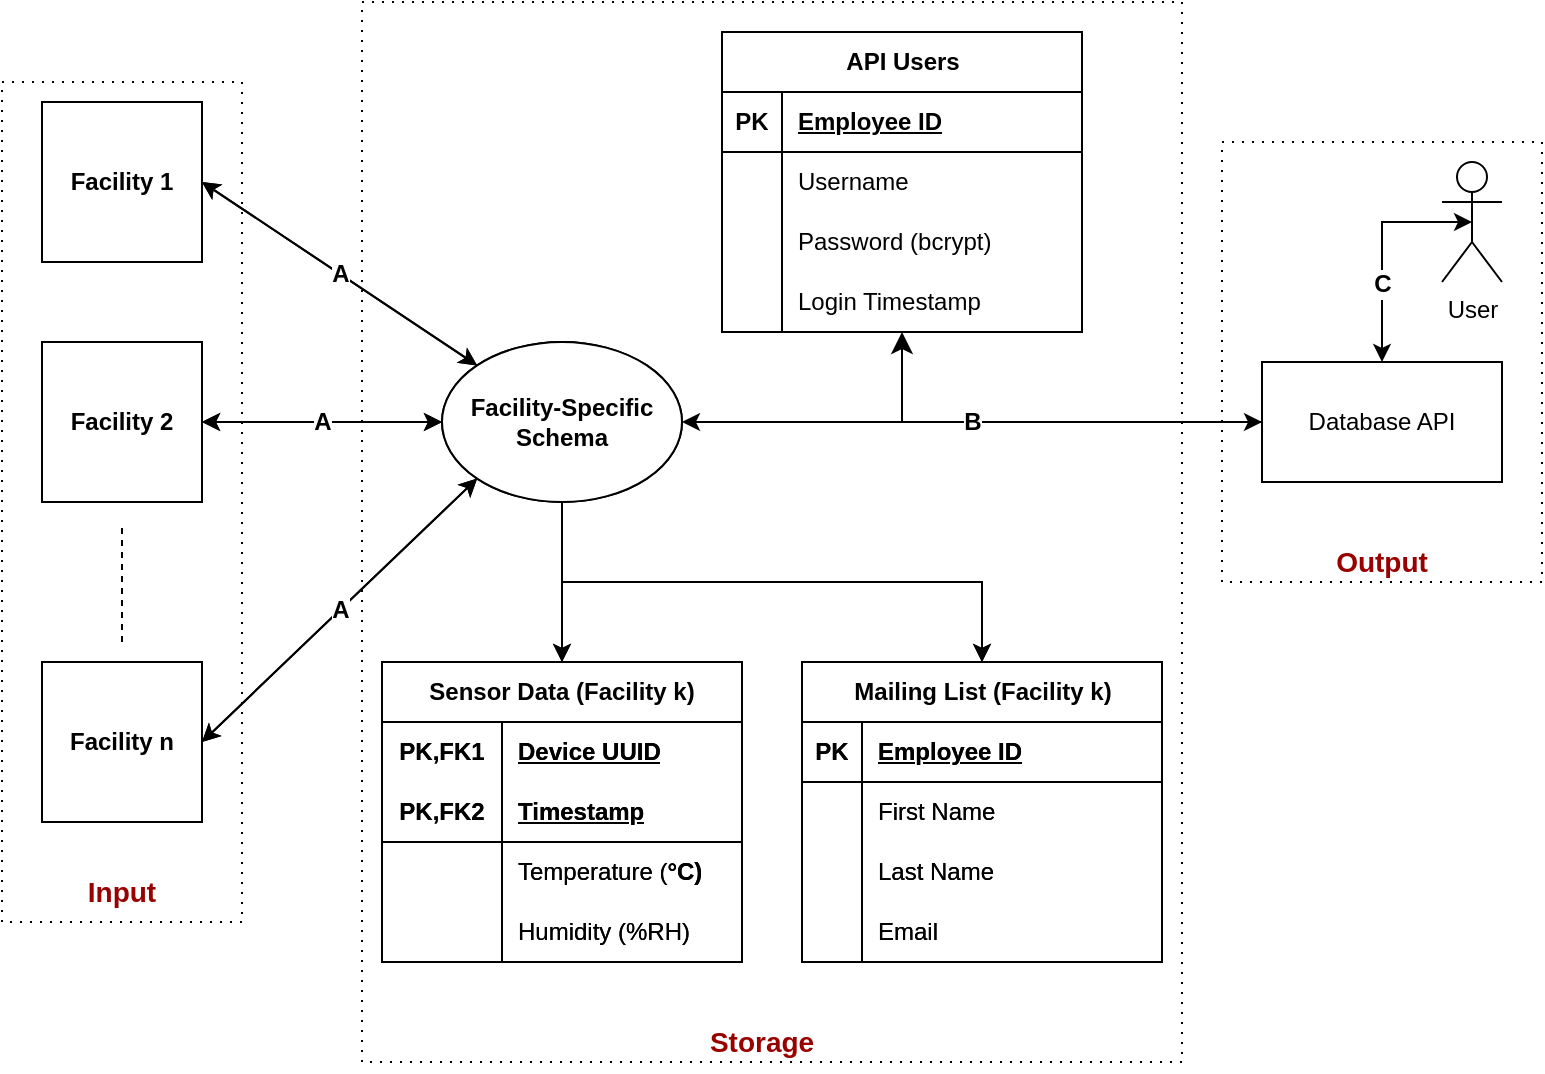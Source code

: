 <mxfile version="24.7.8">
  <diagram name="Page-1" id="MAllqAfLBLea2LckqZOi">
    <mxGraphModel dx="1434" dy="844" grid="1" gridSize="10" guides="1" tooltips="1" connect="1" arrows="1" fold="1" page="1" pageScale="1" pageWidth="850" pageHeight="1100" math="0" shadow="0">
      <root>
        <mxCell id="0" />
        <mxCell id="1" parent="0" />
        <mxCell id="USOqtzKKuF3D1rq9zsue-1" value="&lt;b&gt;Facility 1&lt;/b&gt;" style="whiteSpace=wrap;html=1;aspect=fixed;" parent="1" vertex="1">
          <mxGeometry x="60" y="367" width="80" height="80" as="geometry" />
        </mxCell>
        <mxCell id="USOqtzKKuF3D1rq9zsue-2" value="&lt;b&gt;Facility 2&lt;/b&gt;" style="whiteSpace=wrap;html=1;aspect=fixed;" parent="1" vertex="1">
          <mxGeometry x="60" y="487" width="80" height="80" as="geometry" />
        </mxCell>
        <mxCell id="USOqtzKKuF3D1rq9zsue-3" value="&lt;b&gt;Facility n&lt;/b&gt;" style="whiteSpace=wrap;html=1;aspect=fixed;" parent="1" vertex="1">
          <mxGeometry x="60" y="647" width="80" height="80" as="geometry" />
        </mxCell>
        <mxCell id="USOqtzKKuF3D1rq9zsue-4" value="" style="endArrow=none;dashed=1;html=1;rounded=0;" parent="1" edge="1">
          <mxGeometry width="50" height="50" relative="1" as="geometry">
            <mxPoint x="100" y="637" as="sourcePoint" />
            <mxPoint x="100" y="577" as="targetPoint" />
          </mxGeometry>
        </mxCell>
        <mxCell id="USOqtzKKuF3D1rq9zsue-7" value="" style="endArrow=classic;startArrow=classic;html=1;rounded=0;exitX=1;exitY=0.5;exitDx=0;exitDy=0;entryX=0;entryY=0;entryDx=0;entryDy=0;" parent="1" source="USOqtzKKuF3D1rq9zsue-1" target="DZDcu8IK0QnFib0tSjm--41" edge="1">
          <mxGeometry width="50" height="50" relative="1" as="geometry">
            <mxPoint x="380" y="627" as="sourcePoint" />
            <mxPoint x="250" y="457" as="targetPoint" />
          </mxGeometry>
        </mxCell>
        <mxCell id="USOqtzKKuF3D1rq9zsue-8" value="" style="endArrow=classic;startArrow=classic;html=1;rounded=0;exitX=1;exitY=0.5;exitDx=0;exitDy=0;entryX=0;entryY=0.5;entryDx=0;entryDy=0;" parent="1" source="USOqtzKKuF3D1rq9zsue-2" target="DZDcu8IK0QnFib0tSjm--41" edge="1">
          <mxGeometry width="50" height="50" relative="1" as="geometry">
            <mxPoint x="380" y="627" as="sourcePoint" />
            <mxPoint x="260" y="527" as="targetPoint" />
          </mxGeometry>
        </mxCell>
        <mxCell id="USOqtzKKuF3D1rq9zsue-9" value="" style="endArrow=classic;startArrow=classic;html=1;rounded=0;exitX=1;exitY=0.5;exitDx=0;exitDy=0;entryX=0;entryY=1;entryDx=0;entryDy=0;" parent="1" source="USOqtzKKuF3D1rq9zsue-3" target="DZDcu8IK0QnFib0tSjm--41" edge="1">
          <mxGeometry width="50" height="50" relative="1" as="geometry">
            <mxPoint x="380" y="627" as="sourcePoint" />
            <mxPoint x="357.574" y="555.284" as="targetPoint" />
          </mxGeometry>
        </mxCell>
        <mxCell id="DZDcu8IK0QnFib0tSjm--1" value="Sensor Data (Facility k)" style="shape=table;startSize=30;container=1;collapsible=1;childLayout=tableLayout;fixedRows=1;rowLines=0;fontStyle=1;align=center;resizeLast=1;html=1;whiteSpace=wrap;" parent="1" vertex="1">
          <mxGeometry x="230" y="647" width="180" height="150" as="geometry" />
        </mxCell>
        <mxCell id="DZDcu8IK0QnFib0tSjm--2" value="" style="shape=tableRow;horizontal=0;startSize=0;swimlaneHead=0;swimlaneBody=0;fillColor=none;collapsible=0;dropTarget=0;points=[[0,0.5],[1,0.5]];portConstraint=eastwest;top=0;left=0;right=0;bottom=0;html=1;" parent="DZDcu8IK0QnFib0tSjm--1" vertex="1">
          <mxGeometry y="30" width="180" height="30" as="geometry" />
        </mxCell>
        <mxCell id="DZDcu8IK0QnFib0tSjm--3" value="PK,FK1" style="shape=partialRectangle;connectable=0;fillColor=none;top=0;left=0;bottom=0;right=0;fontStyle=1;overflow=hidden;html=1;whiteSpace=wrap;" parent="DZDcu8IK0QnFib0tSjm--2" vertex="1">
          <mxGeometry width="60" height="30" as="geometry">
            <mxRectangle width="60" height="30" as="alternateBounds" />
          </mxGeometry>
        </mxCell>
        <mxCell id="DZDcu8IK0QnFib0tSjm--4" value="Device UUID" style="shape=partialRectangle;connectable=0;fillColor=none;top=0;left=0;bottom=0;right=0;align=left;spacingLeft=6;fontStyle=5;overflow=hidden;html=1;whiteSpace=wrap;" parent="DZDcu8IK0QnFib0tSjm--2" vertex="1">
          <mxGeometry x="60" width="120" height="30" as="geometry">
            <mxRectangle width="120" height="30" as="alternateBounds" />
          </mxGeometry>
        </mxCell>
        <mxCell id="DZDcu8IK0QnFib0tSjm--5" value="" style="shape=tableRow;horizontal=0;startSize=0;swimlaneHead=0;swimlaneBody=0;fillColor=none;collapsible=0;dropTarget=0;points=[[0,0.5],[1,0.5]];portConstraint=eastwest;top=0;left=0;right=0;bottom=1;html=1;" parent="DZDcu8IK0QnFib0tSjm--1" vertex="1">
          <mxGeometry y="60" width="180" height="30" as="geometry" />
        </mxCell>
        <mxCell id="DZDcu8IK0QnFib0tSjm--6" value="PK,FK2" style="shape=partialRectangle;connectable=0;fillColor=none;top=0;left=0;bottom=0;right=0;fontStyle=1;overflow=hidden;html=1;whiteSpace=wrap;" parent="DZDcu8IK0QnFib0tSjm--5" vertex="1">
          <mxGeometry width="60" height="30" as="geometry">
            <mxRectangle width="60" height="30" as="alternateBounds" />
          </mxGeometry>
        </mxCell>
        <mxCell id="DZDcu8IK0QnFib0tSjm--7" value="Timestamp" style="shape=partialRectangle;connectable=0;fillColor=none;top=0;left=0;bottom=0;right=0;align=left;spacingLeft=6;fontStyle=5;overflow=hidden;html=1;whiteSpace=wrap;" parent="DZDcu8IK0QnFib0tSjm--5" vertex="1">
          <mxGeometry x="60" width="120" height="30" as="geometry">
            <mxRectangle width="120" height="30" as="alternateBounds" />
          </mxGeometry>
        </mxCell>
        <mxCell id="DZDcu8IK0QnFib0tSjm--8" value="" style="shape=tableRow;horizontal=0;startSize=0;swimlaneHead=0;swimlaneBody=0;fillColor=none;collapsible=0;dropTarget=0;points=[[0,0.5],[1,0.5]];portConstraint=eastwest;top=0;left=0;right=0;bottom=0;html=1;" parent="DZDcu8IK0QnFib0tSjm--1" vertex="1">
          <mxGeometry y="90" width="180" height="30" as="geometry" />
        </mxCell>
        <mxCell id="DZDcu8IK0QnFib0tSjm--9" value="" style="shape=partialRectangle;connectable=0;fillColor=none;top=0;left=0;bottom=0;right=0;editable=1;overflow=hidden;html=1;whiteSpace=wrap;" parent="DZDcu8IK0QnFib0tSjm--8" vertex="1">
          <mxGeometry width="60" height="30" as="geometry">
            <mxRectangle width="60" height="30" as="alternateBounds" />
          </mxGeometry>
        </mxCell>
        <mxCell id="DZDcu8IK0QnFib0tSjm--10" value="Temperature (&lt;strong&gt;°C)&lt;/strong&gt;" style="shape=partialRectangle;connectable=0;fillColor=none;top=0;left=0;bottom=0;right=0;align=left;spacingLeft=6;overflow=hidden;html=1;whiteSpace=wrap;" parent="DZDcu8IK0QnFib0tSjm--8" vertex="1">
          <mxGeometry x="60" width="120" height="30" as="geometry">
            <mxRectangle width="120" height="30" as="alternateBounds" />
          </mxGeometry>
        </mxCell>
        <mxCell id="DZDcu8IK0QnFib0tSjm--11" value="" style="shape=tableRow;horizontal=0;startSize=0;swimlaneHead=0;swimlaneBody=0;fillColor=none;collapsible=0;dropTarget=0;points=[[0,0.5],[1,0.5]];portConstraint=eastwest;top=0;left=0;right=0;bottom=0;html=1;" parent="DZDcu8IK0QnFib0tSjm--1" vertex="1">
          <mxGeometry y="120" width="180" height="30" as="geometry" />
        </mxCell>
        <mxCell id="DZDcu8IK0QnFib0tSjm--12" value="" style="shape=partialRectangle;connectable=0;fillColor=none;top=0;left=0;bottom=0;right=0;editable=1;overflow=hidden;html=1;whiteSpace=wrap;" parent="DZDcu8IK0QnFib0tSjm--11" vertex="1">
          <mxGeometry width="60" height="30" as="geometry">
            <mxRectangle width="60" height="30" as="alternateBounds" />
          </mxGeometry>
        </mxCell>
        <mxCell id="DZDcu8IK0QnFib0tSjm--13" value="Humidity (%RH)" style="shape=partialRectangle;connectable=0;fillColor=none;top=0;left=0;bottom=0;right=0;align=left;spacingLeft=6;overflow=hidden;html=1;whiteSpace=wrap;" parent="DZDcu8IK0QnFib0tSjm--11" vertex="1">
          <mxGeometry x="60" width="120" height="30" as="geometry">
            <mxRectangle width="120" height="30" as="alternateBounds" />
          </mxGeometry>
        </mxCell>
        <mxCell id="DZDcu8IK0QnFib0tSjm--14" value="Mailing List (Facility k)" style="shape=table;startSize=30;container=1;collapsible=1;childLayout=tableLayout;fixedRows=1;rowLines=0;fontStyle=1;align=center;resizeLast=1;html=1;" parent="1" vertex="1">
          <mxGeometry x="440" y="647" width="180" height="150" as="geometry" />
        </mxCell>
        <mxCell id="DZDcu8IK0QnFib0tSjm--15" value="" style="shape=tableRow;horizontal=0;startSize=0;swimlaneHead=0;swimlaneBody=0;fillColor=none;collapsible=0;dropTarget=0;points=[[0,0.5],[1,0.5]];portConstraint=eastwest;top=0;left=0;right=0;bottom=1;" parent="DZDcu8IK0QnFib0tSjm--14" vertex="1">
          <mxGeometry y="30" width="180" height="30" as="geometry" />
        </mxCell>
        <mxCell id="DZDcu8IK0QnFib0tSjm--16" value="PK" style="shape=partialRectangle;connectable=0;fillColor=none;top=0;left=0;bottom=0;right=0;fontStyle=1;overflow=hidden;whiteSpace=wrap;html=1;" parent="DZDcu8IK0QnFib0tSjm--15" vertex="1">
          <mxGeometry width="30" height="30" as="geometry">
            <mxRectangle width="30" height="30" as="alternateBounds" />
          </mxGeometry>
        </mxCell>
        <mxCell id="DZDcu8IK0QnFib0tSjm--17" value="Employee ID" style="shape=partialRectangle;connectable=0;fillColor=none;top=0;left=0;bottom=0;right=0;align=left;spacingLeft=6;fontStyle=5;overflow=hidden;whiteSpace=wrap;html=1;" parent="DZDcu8IK0QnFib0tSjm--15" vertex="1">
          <mxGeometry x="30" width="150" height="30" as="geometry">
            <mxRectangle width="150" height="30" as="alternateBounds" />
          </mxGeometry>
        </mxCell>
        <mxCell id="DZDcu8IK0QnFib0tSjm--18" value="" style="shape=tableRow;horizontal=0;startSize=0;swimlaneHead=0;swimlaneBody=0;fillColor=none;collapsible=0;dropTarget=0;points=[[0,0.5],[1,0.5]];portConstraint=eastwest;top=0;left=0;right=0;bottom=0;" parent="DZDcu8IK0QnFib0tSjm--14" vertex="1">
          <mxGeometry y="60" width="180" height="30" as="geometry" />
        </mxCell>
        <mxCell id="DZDcu8IK0QnFib0tSjm--19" value="" style="shape=partialRectangle;connectable=0;fillColor=none;top=0;left=0;bottom=0;right=0;editable=1;overflow=hidden;whiteSpace=wrap;html=1;" parent="DZDcu8IK0QnFib0tSjm--18" vertex="1">
          <mxGeometry width="30" height="30" as="geometry">
            <mxRectangle width="30" height="30" as="alternateBounds" />
          </mxGeometry>
        </mxCell>
        <mxCell id="DZDcu8IK0QnFib0tSjm--20" value="First Name" style="shape=partialRectangle;connectable=0;fillColor=none;top=0;left=0;bottom=0;right=0;align=left;spacingLeft=6;overflow=hidden;whiteSpace=wrap;html=1;" parent="DZDcu8IK0QnFib0tSjm--18" vertex="1">
          <mxGeometry x="30" width="150" height="30" as="geometry">
            <mxRectangle width="150" height="30" as="alternateBounds" />
          </mxGeometry>
        </mxCell>
        <mxCell id="DZDcu8IK0QnFib0tSjm--21" value="" style="shape=tableRow;horizontal=0;startSize=0;swimlaneHead=0;swimlaneBody=0;fillColor=none;collapsible=0;dropTarget=0;points=[[0,0.5],[1,0.5]];portConstraint=eastwest;top=0;left=0;right=0;bottom=0;" parent="DZDcu8IK0QnFib0tSjm--14" vertex="1">
          <mxGeometry y="90" width="180" height="30" as="geometry" />
        </mxCell>
        <mxCell id="DZDcu8IK0QnFib0tSjm--22" value="" style="shape=partialRectangle;connectable=0;fillColor=none;top=0;left=0;bottom=0;right=0;editable=1;overflow=hidden;whiteSpace=wrap;html=1;" parent="DZDcu8IK0QnFib0tSjm--21" vertex="1">
          <mxGeometry width="30" height="30" as="geometry">
            <mxRectangle width="30" height="30" as="alternateBounds" />
          </mxGeometry>
        </mxCell>
        <mxCell id="DZDcu8IK0QnFib0tSjm--23" value="Last Name" style="shape=partialRectangle;connectable=0;fillColor=none;top=0;left=0;bottom=0;right=0;align=left;spacingLeft=6;overflow=hidden;whiteSpace=wrap;html=1;" parent="DZDcu8IK0QnFib0tSjm--21" vertex="1">
          <mxGeometry x="30" width="150" height="30" as="geometry">
            <mxRectangle width="150" height="30" as="alternateBounds" />
          </mxGeometry>
        </mxCell>
        <mxCell id="DZDcu8IK0QnFib0tSjm--24" value="" style="shape=tableRow;horizontal=0;startSize=0;swimlaneHead=0;swimlaneBody=0;fillColor=none;collapsible=0;dropTarget=0;points=[[0,0.5],[1,0.5]];portConstraint=eastwest;top=0;left=0;right=0;bottom=0;" parent="DZDcu8IK0QnFib0tSjm--14" vertex="1">
          <mxGeometry y="120" width="180" height="30" as="geometry" />
        </mxCell>
        <mxCell id="DZDcu8IK0QnFib0tSjm--25" value="" style="shape=partialRectangle;connectable=0;fillColor=none;top=0;left=0;bottom=0;right=0;editable=1;overflow=hidden;whiteSpace=wrap;html=1;" parent="DZDcu8IK0QnFib0tSjm--24" vertex="1">
          <mxGeometry width="30" height="30" as="geometry">
            <mxRectangle width="30" height="30" as="alternateBounds" />
          </mxGeometry>
        </mxCell>
        <mxCell id="DZDcu8IK0QnFib0tSjm--26" value="Email" style="shape=partialRectangle;connectable=0;fillColor=none;top=0;left=0;bottom=0;right=0;align=left;spacingLeft=6;overflow=hidden;whiteSpace=wrap;html=1;" parent="DZDcu8IK0QnFib0tSjm--24" vertex="1">
          <mxGeometry x="30" width="150" height="30" as="geometry">
            <mxRectangle width="150" height="30" as="alternateBounds" />
          </mxGeometry>
        </mxCell>
        <mxCell id="DZDcu8IK0QnFib0tSjm--27" value="API Users" style="shape=table;startSize=30;container=1;collapsible=1;childLayout=tableLayout;fixedRows=1;rowLines=0;fontStyle=1;align=center;resizeLast=1;html=1;" parent="1" vertex="1">
          <mxGeometry x="400" y="332" width="180" height="150" as="geometry" />
        </mxCell>
        <mxCell id="DZDcu8IK0QnFib0tSjm--28" value="" style="shape=tableRow;horizontal=0;startSize=0;swimlaneHead=0;swimlaneBody=0;fillColor=none;collapsible=0;dropTarget=0;points=[[0,0.5],[1,0.5]];portConstraint=eastwest;top=0;left=0;right=0;bottom=1;" parent="DZDcu8IK0QnFib0tSjm--27" vertex="1">
          <mxGeometry y="30" width="180" height="30" as="geometry" />
        </mxCell>
        <mxCell id="DZDcu8IK0QnFib0tSjm--29" value="PK" style="shape=partialRectangle;connectable=0;fillColor=none;top=0;left=0;bottom=0;right=0;fontStyle=1;overflow=hidden;whiteSpace=wrap;html=1;" parent="DZDcu8IK0QnFib0tSjm--28" vertex="1">
          <mxGeometry width="30" height="30" as="geometry">
            <mxRectangle width="30" height="30" as="alternateBounds" />
          </mxGeometry>
        </mxCell>
        <mxCell id="DZDcu8IK0QnFib0tSjm--30" value="Employee ID" style="shape=partialRectangle;connectable=0;fillColor=none;top=0;left=0;bottom=0;right=0;align=left;spacingLeft=6;fontStyle=5;overflow=hidden;whiteSpace=wrap;html=1;" parent="DZDcu8IK0QnFib0tSjm--28" vertex="1">
          <mxGeometry x="30" width="150" height="30" as="geometry">
            <mxRectangle width="150" height="30" as="alternateBounds" />
          </mxGeometry>
        </mxCell>
        <mxCell id="DZDcu8IK0QnFib0tSjm--31" value="" style="shape=tableRow;horizontal=0;startSize=0;swimlaneHead=0;swimlaneBody=0;fillColor=none;collapsible=0;dropTarget=0;points=[[0,0.5],[1,0.5]];portConstraint=eastwest;top=0;left=0;right=0;bottom=0;" parent="DZDcu8IK0QnFib0tSjm--27" vertex="1">
          <mxGeometry y="60" width="180" height="30" as="geometry" />
        </mxCell>
        <mxCell id="DZDcu8IK0QnFib0tSjm--32" value="" style="shape=partialRectangle;connectable=0;fillColor=none;top=0;left=0;bottom=0;right=0;editable=1;overflow=hidden;whiteSpace=wrap;html=1;" parent="DZDcu8IK0QnFib0tSjm--31" vertex="1">
          <mxGeometry width="30" height="30" as="geometry">
            <mxRectangle width="30" height="30" as="alternateBounds" />
          </mxGeometry>
        </mxCell>
        <mxCell id="DZDcu8IK0QnFib0tSjm--33" value="Username" style="shape=partialRectangle;connectable=0;fillColor=none;top=0;left=0;bottom=0;right=0;align=left;spacingLeft=6;overflow=hidden;whiteSpace=wrap;html=1;" parent="DZDcu8IK0QnFib0tSjm--31" vertex="1">
          <mxGeometry x="30" width="150" height="30" as="geometry">
            <mxRectangle width="150" height="30" as="alternateBounds" />
          </mxGeometry>
        </mxCell>
        <mxCell id="DZDcu8IK0QnFib0tSjm--34" value="" style="shape=tableRow;horizontal=0;startSize=0;swimlaneHead=0;swimlaneBody=0;fillColor=none;collapsible=0;dropTarget=0;points=[[0,0.5],[1,0.5]];portConstraint=eastwest;top=0;left=0;right=0;bottom=0;" parent="DZDcu8IK0QnFib0tSjm--27" vertex="1">
          <mxGeometry y="90" width="180" height="30" as="geometry" />
        </mxCell>
        <mxCell id="DZDcu8IK0QnFib0tSjm--35" value="" style="shape=partialRectangle;connectable=0;fillColor=none;top=0;left=0;bottom=0;right=0;editable=1;overflow=hidden;whiteSpace=wrap;html=1;" parent="DZDcu8IK0QnFib0tSjm--34" vertex="1">
          <mxGeometry width="30" height="30" as="geometry">
            <mxRectangle width="30" height="30" as="alternateBounds" />
          </mxGeometry>
        </mxCell>
        <mxCell id="DZDcu8IK0QnFib0tSjm--36" value="Password (bcrypt)" style="shape=partialRectangle;connectable=0;fillColor=none;top=0;left=0;bottom=0;right=0;align=left;spacingLeft=6;overflow=hidden;whiteSpace=wrap;html=1;" parent="DZDcu8IK0QnFib0tSjm--34" vertex="1">
          <mxGeometry x="30" width="150" height="30" as="geometry">
            <mxRectangle width="150" height="30" as="alternateBounds" />
          </mxGeometry>
        </mxCell>
        <mxCell id="DZDcu8IK0QnFib0tSjm--37" value="" style="shape=tableRow;horizontal=0;startSize=0;swimlaneHead=0;swimlaneBody=0;fillColor=none;collapsible=0;dropTarget=0;points=[[0,0.5],[1,0.5]];portConstraint=eastwest;top=0;left=0;right=0;bottom=0;" parent="DZDcu8IK0QnFib0tSjm--27" vertex="1">
          <mxGeometry y="120" width="180" height="30" as="geometry" />
        </mxCell>
        <mxCell id="DZDcu8IK0QnFib0tSjm--38" value="" style="shape=partialRectangle;connectable=0;fillColor=none;top=0;left=0;bottom=0;right=0;editable=1;overflow=hidden;whiteSpace=wrap;html=1;" parent="DZDcu8IK0QnFib0tSjm--37" vertex="1">
          <mxGeometry width="30" height="30" as="geometry">
            <mxRectangle width="30" height="30" as="alternateBounds" />
          </mxGeometry>
        </mxCell>
        <mxCell id="DZDcu8IK0QnFib0tSjm--39" value="Login Timestamp" style="shape=partialRectangle;connectable=0;fillColor=none;top=0;left=0;bottom=0;right=0;align=left;spacingLeft=6;overflow=hidden;whiteSpace=wrap;html=1;" parent="DZDcu8IK0QnFib0tSjm--37" vertex="1">
          <mxGeometry x="30" width="150" height="30" as="geometry">
            <mxRectangle width="150" height="30" as="alternateBounds" />
          </mxGeometry>
        </mxCell>
        <mxCell id="DZDcu8IK0QnFib0tSjm--43" style="edgeStyle=orthogonalEdgeStyle;rounded=0;orthogonalLoop=1;jettySize=auto;html=1;entryX=0.5;entryY=0;entryDx=0;entryDy=0;" parent="1" source="DZDcu8IK0QnFib0tSjm--41" target="DZDcu8IK0QnFib0tSjm--1" edge="1">
          <mxGeometry relative="1" as="geometry" />
        </mxCell>
        <mxCell id="DZDcu8IK0QnFib0tSjm--44" style="edgeStyle=orthogonalEdgeStyle;rounded=0;orthogonalLoop=1;jettySize=auto;html=1;exitX=0.5;exitY=1;exitDx=0;exitDy=0;entryX=0.5;entryY=0;entryDx=0;entryDy=0;" parent="1" source="DZDcu8IK0QnFib0tSjm--41" target="DZDcu8IK0QnFib0tSjm--14" edge="1">
          <mxGeometry relative="1" as="geometry" />
        </mxCell>
        <mxCell id="DZDcu8IK0QnFib0tSjm--41" value="&lt;b&gt;Facility-Specific Schema&lt;/b&gt;" style="ellipse;whiteSpace=wrap;html=1;" parent="1" vertex="1">
          <mxGeometry x="260" y="487" width="120" height="80" as="geometry" />
        </mxCell>
        <mxCell id="tIDjCElQMwLHGNjZZX28-1" value="&lt;b&gt;Facility 1&lt;/b&gt;" style="whiteSpace=wrap;html=1;aspect=fixed;" parent="1" vertex="1">
          <mxGeometry x="60" y="367" width="80" height="80" as="geometry" />
        </mxCell>
        <mxCell id="tIDjCElQMwLHGNjZZX28-2" value="&lt;b&gt;Facility 2&lt;/b&gt;" style="whiteSpace=wrap;html=1;aspect=fixed;" parent="1" vertex="1">
          <mxGeometry x="60" y="487" width="80" height="80" as="geometry" />
        </mxCell>
        <mxCell id="tIDjCElQMwLHGNjZZX28-3" value="&lt;b&gt;Facility n&lt;/b&gt;" style="whiteSpace=wrap;html=1;aspect=fixed;" parent="1" vertex="1">
          <mxGeometry x="60" y="647" width="80" height="80" as="geometry" />
        </mxCell>
        <mxCell id="tIDjCElQMwLHGNjZZX28-4" value="" style="endArrow=none;dashed=1;html=1;rounded=0;" parent="1" edge="1">
          <mxGeometry width="50" height="50" relative="1" as="geometry">
            <mxPoint x="100" y="637" as="sourcePoint" />
            <mxPoint x="100" y="577" as="targetPoint" />
          </mxGeometry>
        </mxCell>
        <mxCell id="tIDjCElQMwLHGNjZZX28-5" value="&lt;font style=&quot;font-size: 12px;&quot;&gt;&lt;b&gt;A&lt;/b&gt;&lt;/font&gt;" style="endArrow=classic;startArrow=classic;html=1;rounded=0;exitX=1;exitY=0.5;exitDx=0;exitDy=0;entryX=0;entryY=0;entryDx=0;entryDy=0;" parent="1" source="tIDjCElQMwLHGNjZZX28-1" target="tIDjCElQMwLHGNjZZX28-54" edge="1">
          <mxGeometry width="50" height="50" relative="1" as="geometry">
            <mxPoint x="380" y="627" as="sourcePoint" />
            <mxPoint x="250" y="457" as="targetPoint" />
          </mxGeometry>
        </mxCell>
        <mxCell id="tIDjCElQMwLHGNjZZX28-6" value="&lt;font style=&quot;font-size: 12px;&quot;&gt;&lt;b&gt;A&lt;/b&gt;&lt;/font&gt;" style="endArrow=classic;startArrow=classic;html=1;rounded=0;exitX=1;exitY=0.5;exitDx=0;exitDy=0;entryX=0;entryY=0.5;entryDx=0;entryDy=0;" parent="1" source="tIDjCElQMwLHGNjZZX28-2" target="tIDjCElQMwLHGNjZZX28-54" edge="1">
          <mxGeometry width="50" height="50" relative="1" as="geometry">
            <mxPoint x="380" y="627" as="sourcePoint" />
            <mxPoint x="260" y="527" as="targetPoint" />
          </mxGeometry>
        </mxCell>
        <mxCell id="tIDjCElQMwLHGNjZZX28-7" value="&lt;b&gt;&lt;font style=&quot;font-size: 12px;&quot;&gt;A&lt;/font&gt;&lt;/b&gt;" style="endArrow=classic;startArrow=classic;html=1;rounded=0;exitX=1;exitY=0.5;exitDx=0;exitDy=0;entryX=0;entryY=1;entryDx=0;entryDy=0;" parent="1" source="tIDjCElQMwLHGNjZZX28-3" target="tIDjCElQMwLHGNjZZX28-54" edge="1">
          <mxGeometry width="50" height="50" relative="1" as="geometry">
            <mxPoint x="380" y="627" as="sourcePoint" />
            <mxPoint x="357.574" y="555.284" as="targetPoint" />
          </mxGeometry>
        </mxCell>
        <mxCell id="tIDjCElQMwLHGNjZZX28-10" value="Database API" style="rounded=0;whiteSpace=wrap;html=1;" parent="1" vertex="1">
          <mxGeometry x="670" y="497" width="120" height="60" as="geometry" />
        </mxCell>
        <mxCell id="tIDjCElQMwLHGNjZZX28-11" value="User" style="shape=umlActor;verticalLabelPosition=bottom;verticalAlign=top;html=1;outlineConnect=0;" parent="1" vertex="1">
          <mxGeometry x="760" y="397" width="30" height="60" as="geometry" />
        </mxCell>
        <mxCell id="tIDjCElQMwLHGNjZZX28-12" value="C" style="endArrow=classic;startArrow=classic;html=1;rounded=0;exitX=0.5;exitY=0;exitDx=0;exitDy=0;entryX=0.5;entryY=0.5;entryDx=0;entryDy=0;entryPerimeter=0;spacingLeft=0;fontStyle=1;fontSize=12;spacingBottom=-37;" parent="1" source="tIDjCElQMwLHGNjZZX28-10" target="tIDjCElQMwLHGNjZZX28-11" edge="1">
          <mxGeometry width="50" height="50" relative="1" as="geometry">
            <mxPoint x="470" y="747" as="sourcePoint" />
            <mxPoint x="710" y="357" as="targetPoint" />
            <Array as="points">
              <mxPoint x="730" y="427" />
            </Array>
          </mxGeometry>
        </mxCell>
        <mxCell id="tIDjCElQMwLHGNjZZX28-13" value="Sensor Data (Facility k)" style="shape=table;startSize=30;container=1;collapsible=1;childLayout=tableLayout;fixedRows=1;rowLines=0;fontStyle=1;align=center;resizeLast=1;html=1;whiteSpace=wrap;" parent="1" vertex="1">
          <mxGeometry x="230" y="647" width="180" height="150" as="geometry" />
        </mxCell>
        <mxCell id="tIDjCElQMwLHGNjZZX28-14" value="" style="shape=tableRow;horizontal=0;startSize=0;swimlaneHead=0;swimlaneBody=0;fillColor=none;collapsible=0;dropTarget=0;points=[[0,0.5],[1,0.5]];portConstraint=eastwest;top=0;left=0;right=0;bottom=0;html=1;" parent="tIDjCElQMwLHGNjZZX28-13" vertex="1">
          <mxGeometry y="30" width="180" height="30" as="geometry" />
        </mxCell>
        <mxCell id="tIDjCElQMwLHGNjZZX28-15" value="PK,FK1" style="shape=partialRectangle;connectable=0;fillColor=none;top=0;left=0;bottom=0;right=0;fontStyle=1;overflow=hidden;html=1;whiteSpace=wrap;" parent="tIDjCElQMwLHGNjZZX28-14" vertex="1">
          <mxGeometry width="60" height="30" as="geometry">
            <mxRectangle width="60" height="30" as="alternateBounds" />
          </mxGeometry>
        </mxCell>
        <mxCell id="tIDjCElQMwLHGNjZZX28-16" value="Device UUID" style="shape=partialRectangle;connectable=0;fillColor=none;top=0;left=0;bottom=0;right=0;align=left;spacingLeft=6;fontStyle=5;overflow=hidden;html=1;whiteSpace=wrap;" parent="tIDjCElQMwLHGNjZZX28-14" vertex="1">
          <mxGeometry x="60" width="120" height="30" as="geometry">
            <mxRectangle width="120" height="30" as="alternateBounds" />
          </mxGeometry>
        </mxCell>
        <mxCell id="tIDjCElQMwLHGNjZZX28-17" value="" style="shape=tableRow;horizontal=0;startSize=0;swimlaneHead=0;swimlaneBody=0;fillColor=none;collapsible=0;dropTarget=0;points=[[0,0.5],[1,0.5]];portConstraint=eastwest;top=0;left=0;right=0;bottom=1;html=1;" parent="tIDjCElQMwLHGNjZZX28-13" vertex="1">
          <mxGeometry y="60" width="180" height="30" as="geometry" />
        </mxCell>
        <mxCell id="tIDjCElQMwLHGNjZZX28-18" value="PK,FK2" style="shape=partialRectangle;connectable=0;fillColor=none;top=0;left=0;bottom=0;right=0;fontStyle=1;overflow=hidden;html=1;whiteSpace=wrap;" parent="tIDjCElQMwLHGNjZZX28-17" vertex="1">
          <mxGeometry width="60" height="30" as="geometry">
            <mxRectangle width="60" height="30" as="alternateBounds" />
          </mxGeometry>
        </mxCell>
        <mxCell id="tIDjCElQMwLHGNjZZX28-19" value="Timestamp" style="shape=partialRectangle;connectable=0;fillColor=none;top=0;left=0;bottom=0;right=0;align=left;spacingLeft=6;fontStyle=5;overflow=hidden;html=1;whiteSpace=wrap;" parent="tIDjCElQMwLHGNjZZX28-17" vertex="1">
          <mxGeometry x="60" width="120" height="30" as="geometry">
            <mxRectangle width="120" height="30" as="alternateBounds" />
          </mxGeometry>
        </mxCell>
        <mxCell id="tIDjCElQMwLHGNjZZX28-20" value="" style="shape=tableRow;horizontal=0;startSize=0;swimlaneHead=0;swimlaneBody=0;fillColor=none;collapsible=0;dropTarget=0;points=[[0,0.5],[1,0.5]];portConstraint=eastwest;top=0;left=0;right=0;bottom=0;html=1;" parent="tIDjCElQMwLHGNjZZX28-13" vertex="1">
          <mxGeometry y="90" width="180" height="30" as="geometry" />
        </mxCell>
        <mxCell id="tIDjCElQMwLHGNjZZX28-21" value="" style="shape=partialRectangle;connectable=0;fillColor=none;top=0;left=0;bottom=0;right=0;editable=1;overflow=hidden;html=1;whiteSpace=wrap;" parent="tIDjCElQMwLHGNjZZX28-20" vertex="1">
          <mxGeometry width="60" height="30" as="geometry">
            <mxRectangle width="60" height="30" as="alternateBounds" />
          </mxGeometry>
        </mxCell>
        <mxCell id="tIDjCElQMwLHGNjZZX28-22" value="Temperature (&lt;strong&gt;°C)&lt;/strong&gt;" style="shape=partialRectangle;connectable=0;fillColor=none;top=0;left=0;bottom=0;right=0;align=left;spacingLeft=6;overflow=hidden;html=1;whiteSpace=wrap;" parent="tIDjCElQMwLHGNjZZX28-20" vertex="1">
          <mxGeometry x="60" width="120" height="30" as="geometry">
            <mxRectangle width="120" height="30" as="alternateBounds" />
          </mxGeometry>
        </mxCell>
        <mxCell id="tIDjCElQMwLHGNjZZX28-23" value="" style="shape=tableRow;horizontal=0;startSize=0;swimlaneHead=0;swimlaneBody=0;fillColor=none;collapsible=0;dropTarget=0;points=[[0,0.5],[1,0.5]];portConstraint=eastwest;top=0;left=0;right=0;bottom=0;html=1;" parent="tIDjCElQMwLHGNjZZX28-13" vertex="1">
          <mxGeometry y="120" width="180" height="30" as="geometry" />
        </mxCell>
        <mxCell id="tIDjCElQMwLHGNjZZX28-24" value="" style="shape=partialRectangle;connectable=0;fillColor=none;top=0;left=0;bottom=0;right=0;editable=1;overflow=hidden;html=1;whiteSpace=wrap;" parent="tIDjCElQMwLHGNjZZX28-23" vertex="1">
          <mxGeometry width="60" height="30" as="geometry">
            <mxRectangle width="60" height="30" as="alternateBounds" />
          </mxGeometry>
        </mxCell>
        <mxCell id="tIDjCElQMwLHGNjZZX28-25" value="Humidity (%RH)" style="shape=partialRectangle;connectable=0;fillColor=none;top=0;left=0;bottom=0;right=0;align=left;spacingLeft=6;overflow=hidden;html=1;whiteSpace=wrap;" parent="tIDjCElQMwLHGNjZZX28-23" vertex="1">
          <mxGeometry x="60" width="120" height="30" as="geometry">
            <mxRectangle width="120" height="30" as="alternateBounds" />
          </mxGeometry>
        </mxCell>
        <mxCell id="tIDjCElQMwLHGNjZZX28-26" value="Mailing List (Facility k)" style="shape=table;startSize=30;container=1;collapsible=1;childLayout=tableLayout;fixedRows=1;rowLines=0;fontStyle=1;align=center;resizeLast=1;html=1;" parent="1" vertex="1">
          <mxGeometry x="440" y="647" width="180" height="150" as="geometry" />
        </mxCell>
        <mxCell id="tIDjCElQMwLHGNjZZX28-27" value="" style="shape=tableRow;horizontal=0;startSize=0;swimlaneHead=0;swimlaneBody=0;fillColor=none;collapsible=0;dropTarget=0;points=[[0,0.5],[1,0.5]];portConstraint=eastwest;top=0;left=0;right=0;bottom=1;" parent="tIDjCElQMwLHGNjZZX28-26" vertex="1">
          <mxGeometry y="30" width="180" height="30" as="geometry" />
        </mxCell>
        <mxCell id="tIDjCElQMwLHGNjZZX28-28" value="PK" style="shape=partialRectangle;connectable=0;fillColor=none;top=0;left=0;bottom=0;right=0;fontStyle=1;overflow=hidden;whiteSpace=wrap;html=1;" parent="tIDjCElQMwLHGNjZZX28-27" vertex="1">
          <mxGeometry width="30" height="30" as="geometry">
            <mxRectangle width="30" height="30" as="alternateBounds" />
          </mxGeometry>
        </mxCell>
        <mxCell id="tIDjCElQMwLHGNjZZX28-29" value="Employee ID" style="shape=partialRectangle;connectable=0;fillColor=none;top=0;left=0;bottom=0;right=0;align=left;spacingLeft=6;fontStyle=5;overflow=hidden;whiteSpace=wrap;html=1;" parent="tIDjCElQMwLHGNjZZX28-27" vertex="1">
          <mxGeometry x="30" width="150" height="30" as="geometry">
            <mxRectangle width="150" height="30" as="alternateBounds" />
          </mxGeometry>
        </mxCell>
        <mxCell id="tIDjCElQMwLHGNjZZX28-30" value="" style="shape=tableRow;horizontal=0;startSize=0;swimlaneHead=0;swimlaneBody=0;fillColor=none;collapsible=0;dropTarget=0;points=[[0,0.5],[1,0.5]];portConstraint=eastwest;top=0;left=0;right=0;bottom=0;" parent="tIDjCElQMwLHGNjZZX28-26" vertex="1">
          <mxGeometry y="60" width="180" height="30" as="geometry" />
        </mxCell>
        <mxCell id="tIDjCElQMwLHGNjZZX28-31" value="" style="shape=partialRectangle;connectable=0;fillColor=none;top=0;left=0;bottom=0;right=0;editable=1;overflow=hidden;whiteSpace=wrap;html=1;" parent="tIDjCElQMwLHGNjZZX28-30" vertex="1">
          <mxGeometry width="30" height="30" as="geometry">
            <mxRectangle width="30" height="30" as="alternateBounds" />
          </mxGeometry>
        </mxCell>
        <mxCell id="tIDjCElQMwLHGNjZZX28-32" value="First Name" style="shape=partialRectangle;connectable=0;fillColor=none;top=0;left=0;bottom=0;right=0;align=left;spacingLeft=6;overflow=hidden;whiteSpace=wrap;html=1;" parent="tIDjCElQMwLHGNjZZX28-30" vertex="1">
          <mxGeometry x="30" width="150" height="30" as="geometry">
            <mxRectangle width="150" height="30" as="alternateBounds" />
          </mxGeometry>
        </mxCell>
        <mxCell id="tIDjCElQMwLHGNjZZX28-33" value="" style="shape=tableRow;horizontal=0;startSize=0;swimlaneHead=0;swimlaneBody=0;fillColor=none;collapsible=0;dropTarget=0;points=[[0,0.5],[1,0.5]];portConstraint=eastwest;top=0;left=0;right=0;bottom=0;" parent="tIDjCElQMwLHGNjZZX28-26" vertex="1">
          <mxGeometry y="90" width="180" height="30" as="geometry" />
        </mxCell>
        <mxCell id="tIDjCElQMwLHGNjZZX28-34" value="" style="shape=partialRectangle;connectable=0;fillColor=none;top=0;left=0;bottom=0;right=0;editable=1;overflow=hidden;whiteSpace=wrap;html=1;" parent="tIDjCElQMwLHGNjZZX28-33" vertex="1">
          <mxGeometry width="30" height="30" as="geometry">
            <mxRectangle width="30" height="30" as="alternateBounds" />
          </mxGeometry>
        </mxCell>
        <mxCell id="tIDjCElQMwLHGNjZZX28-35" value="Last Name" style="shape=partialRectangle;connectable=0;fillColor=none;top=0;left=0;bottom=0;right=0;align=left;spacingLeft=6;overflow=hidden;whiteSpace=wrap;html=1;" parent="tIDjCElQMwLHGNjZZX28-33" vertex="1">
          <mxGeometry x="30" width="150" height="30" as="geometry">
            <mxRectangle width="150" height="30" as="alternateBounds" />
          </mxGeometry>
        </mxCell>
        <mxCell id="tIDjCElQMwLHGNjZZX28-36" value="" style="shape=tableRow;horizontal=0;startSize=0;swimlaneHead=0;swimlaneBody=0;fillColor=none;collapsible=0;dropTarget=0;points=[[0,0.5],[1,0.5]];portConstraint=eastwest;top=0;left=0;right=0;bottom=0;" parent="tIDjCElQMwLHGNjZZX28-26" vertex="1">
          <mxGeometry y="120" width="180" height="30" as="geometry" />
        </mxCell>
        <mxCell id="tIDjCElQMwLHGNjZZX28-37" value="" style="shape=partialRectangle;connectable=0;fillColor=none;top=0;left=0;bottom=0;right=0;editable=1;overflow=hidden;whiteSpace=wrap;html=1;" parent="tIDjCElQMwLHGNjZZX28-36" vertex="1">
          <mxGeometry width="30" height="30" as="geometry">
            <mxRectangle width="30" height="30" as="alternateBounds" />
          </mxGeometry>
        </mxCell>
        <mxCell id="tIDjCElQMwLHGNjZZX28-38" value="Email" style="shape=partialRectangle;connectable=0;fillColor=none;top=0;left=0;bottom=0;right=0;align=left;spacingLeft=6;overflow=hidden;whiteSpace=wrap;html=1;" parent="tIDjCElQMwLHGNjZZX28-36" vertex="1">
          <mxGeometry x="30" width="150" height="30" as="geometry">
            <mxRectangle width="150" height="30" as="alternateBounds" />
          </mxGeometry>
        </mxCell>
        <mxCell id="tIDjCElQMwLHGNjZZX28-52" style="edgeStyle=orthogonalEdgeStyle;rounded=0;orthogonalLoop=1;jettySize=auto;html=1;entryX=0.5;entryY=0;entryDx=0;entryDy=0;" parent="1" source="tIDjCElQMwLHGNjZZX28-54" target="tIDjCElQMwLHGNjZZX28-13" edge="1">
          <mxGeometry relative="1" as="geometry" />
        </mxCell>
        <mxCell id="tIDjCElQMwLHGNjZZX28-53" style="edgeStyle=orthogonalEdgeStyle;rounded=0;orthogonalLoop=1;jettySize=auto;html=1;exitX=0.5;exitY=1;exitDx=0;exitDy=0;entryX=0.5;entryY=0;entryDx=0;entryDy=0;" parent="1" source="tIDjCElQMwLHGNjZZX28-54" target="tIDjCElQMwLHGNjZZX28-26" edge="1">
          <mxGeometry relative="1" as="geometry" />
        </mxCell>
        <mxCell id="tIDjCElQMwLHGNjZZX28-54" value="&lt;b&gt;Facility-Specific Schema&lt;/b&gt;" style="ellipse;whiteSpace=wrap;html=1;" parent="1" vertex="1">
          <mxGeometry x="260" y="487" width="120" height="80" as="geometry" />
        </mxCell>
        <mxCell id="2DwJOf4au7f1lpBaA2Qb-1" value="" style="rounded=0;whiteSpace=wrap;html=1;fillColor=none;dashed=1;dashPattern=1 4;" parent="1" vertex="1">
          <mxGeometry x="40" y="357" width="120" height="420" as="geometry" />
        </mxCell>
        <mxCell id="2DwJOf4au7f1lpBaA2Qb-2" value="&lt;b&gt;&lt;font style=&quot;font-size: 14px;&quot; color=&quot;#990000&quot;&gt;Input&lt;/font&gt;&lt;/b&gt;" style="text;html=1;align=center;verticalAlign=middle;whiteSpace=wrap;rounded=0;" parent="1" vertex="1">
          <mxGeometry x="70" y="747" width="60" height="30" as="geometry" />
        </mxCell>
        <mxCell id="2DwJOf4au7f1lpBaA2Qb-3" value="" style="rounded=0;whiteSpace=wrap;html=1;fillColor=none;dashed=1;dashPattern=1 4;" parent="1" vertex="1">
          <mxGeometry x="220" y="317" width="410" height="530" as="geometry" />
        </mxCell>
        <mxCell id="2DwJOf4au7f1lpBaA2Qb-5" value="&lt;b&gt;&lt;font color=&quot;#990000&quot; style=&quot;font-size: 14px;&quot;&gt;Storage&lt;/font&gt;&lt;/b&gt;" style="text;html=1;align=center;verticalAlign=middle;whiteSpace=wrap;rounded=0;" parent="1" vertex="1">
          <mxGeometry x="390" y="822" width="60" height="30" as="geometry" />
        </mxCell>
        <mxCell id="2DwJOf4au7f1lpBaA2Qb-15" value="" style="rounded=0;whiteSpace=wrap;html=1;fillColor=none;dashed=1;dashPattern=1 4;" parent="1" vertex="1">
          <mxGeometry x="650" y="387" width="160" height="220" as="geometry" />
        </mxCell>
        <mxCell id="2DwJOf4au7f1lpBaA2Qb-17" value="&lt;b&gt;&lt;font color=&quot;#990000&quot; style=&quot;font-size: 14px;&quot;&gt;Output&lt;/font&gt;&lt;/b&gt;" style="text;html=1;align=center;verticalAlign=middle;whiteSpace=wrap;rounded=0;" parent="1" vertex="1">
          <mxGeometry x="700" y="582" width="60" height="30" as="geometry" />
        </mxCell>
        <mxCell id="2DwJOf4au7f1lpBaA2Qb-20" value="" style="edgeStyle=segmentEdgeStyle;endArrow=classic;html=1;curved=0;rounded=0;endSize=8;startSize=8;exitX=0;exitY=0.5;exitDx=0;exitDy=0;" parent="1" source="tIDjCElQMwLHGNjZZX28-10" target="DZDcu8IK0QnFib0tSjm--37" edge="1">
          <mxGeometry width="50" height="50" relative="1" as="geometry">
            <mxPoint x="660" y="477" as="sourcePoint" />
            <mxPoint x="590" y="237" as="targetPoint" />
          </mxGeometry>
        </mxCell>
        <mxCell id="2DwJOf4au7f1lpBaA2Qb-21" value="&lt;b&gt;&lt;font style=&quot;font-size: 12px;&quot;&gt;B&lt;/font&gt;&lt;/b&gt;" style="endArrow=classic;startArrow=classic;html=1;rounded=0;exitX=1;exitY=0.5;exitDx=0;exitDy=0;" parent="1" source="tIDjCElQMwLHGNjZZX28-54" edge="1">
          <mxGeometry width="50" height="50" relative="1" as="geometry">
            <mxPoint x="440" y="597" as="sourcePoint" />
            <mxPoint x="670" y="527" as="targetPoint" />
          </mxGeometry>
        </mxCell>
      </root>
    </mxGraphModel>
  </diagram>
</mxfile>
